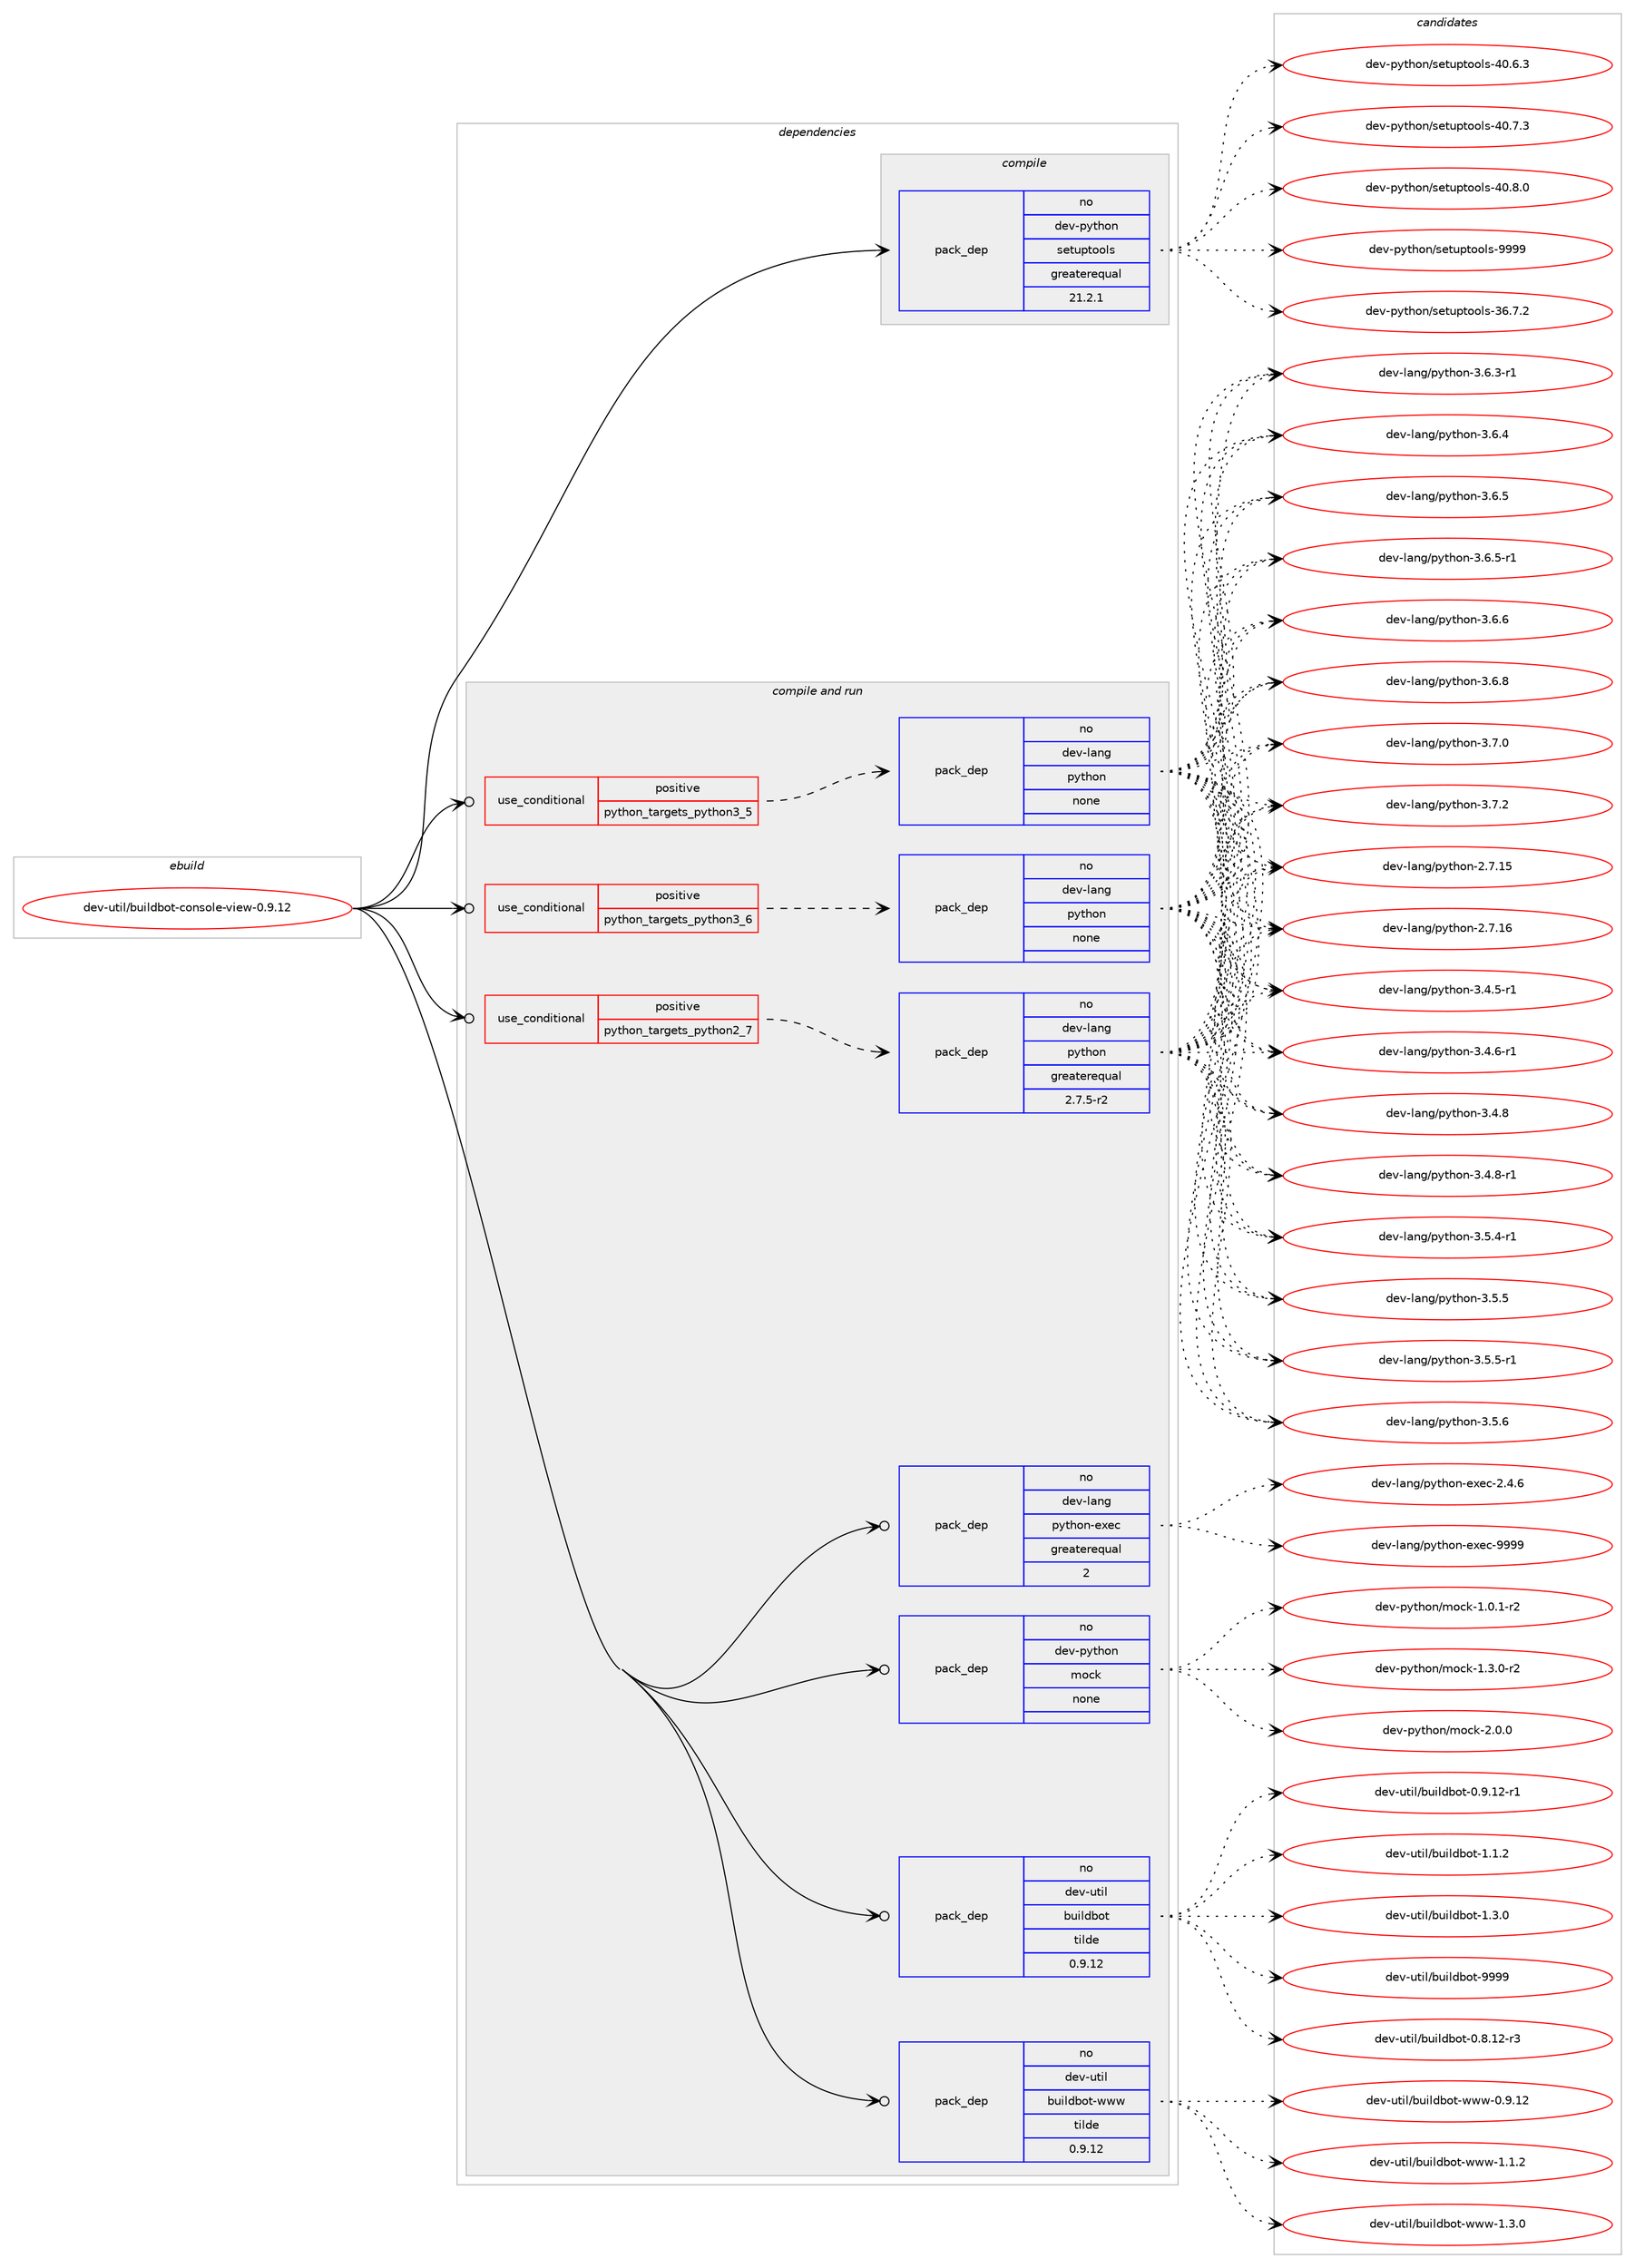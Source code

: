 digraph prolog {

# *************
# Graph options
# *************

newrank=true;
concentrate=true;
compound=true;
graph [rankdir=LR,fontname=Helvetica,fontsize=10,ranksep=1.5];#, ranksep=2.5, nodesep=0.2];
edge  [arrowhead=vee];
node  [fontname=Helvetica,fontsize=10];

# **********
# The ebuild
# **********

subgraph cluster_leftcol {
color=gray;
rank=same;
label=<<i>ebuild</i>>;
id [label="dev-util/buildbot-console-view-0.9.12", color=red, width=4, href="../dev-util/buildbot-console-view-0.9.12.svg"];
}

# ****************
# The dependencies
# ****************

subgraph cluster_midcol {
color=gray;
label=<<i>dependencies</i>>;
subgraph cluster_compile {
fillcolor="#eeeeee";
style=filled;
label=<<i>compile</i>>;
subgraph pack1094621 {
dependency1541481 [label=<<TABLE BORDER="0" CELLBORDER="1" CELLSPACING="0" CELLPADDING="4" WIDTH="220"><TR><TD ROWSPAN="6" CELLPADDING="30">pack_dep</TD></TR><TR><TD WIDTH="110">no</TD></TR><TR><TD>dev-python</TD></TR><TR><TD>setuptools</TD></TR><TR><TD>greaterequal</TD></TR><TR><TD>21.2.1</TD></TR></TABLE>>, shape=none, color=blue];
}
id:e -> dependency1541481:w [weight=20,style="solid",arrowhead="vee"];
}
subgraph cluster_compileandrun {
fillcolor="#eeeeee";
style=filled;
label=<<i>compile and run</i>>;
subgraph cond423261 {
dependency1541482 [label=<<TABLE BORDER="0" CELLBORDER="1" CELLSPACING="0" CELLPADDING="4"><TR><TD ROWSPAN="3" CELLPADDING="10">use_conditional</TD></TR><TR><TD>positive</TD></TR><TR><TD>python_targets_python2_7</TD></TR></TABLE>>, shape=none, color=red];
subgraph pack1094622 {
dependency1541483 [label=<<TABLE BORDER="0" CELLBORDER="1" CELLSPACING="0" CELLPADDING="4" WIDTH="220"><TR><TD ROWSPAN="6" CELLPADDING="30">pack_dep</TD></TR><TR><TD WIDTH="110">no</TD></TR><TR><TD>dev-lang</TD></TR><TR><TD>python</TD></TR><TR><TD>greaterequal</TD></TR><TR><TD>2.7.5-r2</TD></TR></TABLE>>, shape=none, color=blue];
}
dependency1541482:e -> dependency1541483:w [weight=20,style="dashed",arrowhead="vee"];
}
id:e -> dependency1541482:w [weight=20,style="solid",arrowhead="odotvee"];
subgraph cond423262 {
dependency1541484 [label=<<TABLE BORDER="0" CELLBORDER="1" CELLSPACING="0" CELLPADDING="4"><TR><TD ROWSPAN="3" CELLPADDING="10">use_conditional</TD></TR><TR><TD>positive</TD></TR><TR><TD>python_targets_python3_5</TD></TR></TABLE>>, shape=none, color=red];
subgraph pack1094623 {
dependency1541485 [label=<<TABLE BORDER="0" CELLBORDER="1" CELLSPACING="0" CELLPADDING="4" WIDTH="220"><TR><TD ROWSPAN="6" CELLPADDING="30">pack_dep</TD></TR><TR><TD WIDTH="110">no</TD></TR><TR><TD>dev-lang</TD></TR><TR><TD>python</TD></TR><TR><TD>none</TD></TR><TR><TD></TD></TR></TABLE>>, shape=none, color=blue];
}
dependency1541484:e -> dependency1541485:w [weight=20,style="dashed",arrowhead="vee"];
}
id:e -> dependency1541484:w [weight=20,style="solid",arrowhead="odotvee"];
subgraph cond423263 {
dependency1541486 [label=<<TABLE BORDER="0" CELLBORDER="1" CELLSPACING="0" CELLPADDING="4"><TR><TD ROWSPAN="3" CELLPADDING="10">use_conditional</TD></TR><TR><TD>positive</TD></TR><TR><TD>python_targets_python3_6</TD></TR></TABLE>>, shape=none, color=red];
subgraph pack1094624 {
dependency1541487 [label=<<TABLE BORDER="0" CELLBORDER="1" CELLSPACING="0" CELLPADDING="4" WIDTH="220"><TR><TD ROWSPAN="6" CELLPADDING="30">pack_dep</TD></TR><TR><TD WIDTH="110">no</TD></TR><TR><TD>dev-lang</TD></TR><TR><TD>python</TD></TR><TR><TD>none</TD></TR><TR><TD></TD></TR></TABLE>>, shape=none, color=blue];
}
dependency1541486:e -> dependency1541487:w [weight=20,style="dashed",arrowhead="vee"];
}
id:e -> dependency1541486:w [weight=20,style="solid",arrowhead="odotvee"];
subgraph pack1094625 {
dependency1541488 [label=<<TABLE BORDER="0" CELLBORDER="1" CELLSPACING="0" CELLPADDING="4" WIDTH="220"><TR><TD ROWSPAN="6" CELLPADDING="30">pack_dep</TD></TR><TR><TD WIDTH="110">no</TD></TR><TR><TD>dev-lang</TD></TR><TR><TD>python-exec</TD></TR><TR><TD>greaterequal</TD></TR><TR><TD>2</TD></TR></TABLE>>, shape=none, color=blue];
}
id:e -> dependency1541488:w [weight=20,style="solid",arrowhead="odotvee"];
subgraph pack1094626 {
dependency1541489 [label=<<TABLE BORDER="0" CELLBORDER="1" CELLSPACING="0" CELLPADDING="4" WIDTH="220"><TR><TD ROWSPAN="6" CELLPADDING="30">pack_dep</TD></TR><TR><TD WIDTH="110">no</TD></TR><TR><TD>dev-python</TD></TR><TR><TD>mock</TD></TR><TR><TD>none</TD></TR><TR><TD></TD></TR></TABLE>>, shape=none, color=blue];
}
id:e -> dependency1541489:w [weight=20,style="solid",arrowhead="odotvee"];
subgraph pack1094627 {
dependency1541490 [label=<<TABLE BORDER="0" CELLBORDER="1" CELLSPACING="0" CELLPADDING="4" WIDTH="220"><TR><TD ROWSPAN="6" CELLPADDING="30">pack_dep</TD></TR><TR><TD WIDTH="110">no</TD></TR><TR><TD>dev-util</TD></TR><TR><TD>buildbot</TD></TR><TR><TD>tilde</TD></TR><TR><TD>0.9.12</TD></TR></TABLE>>, shape=none, color=blue];
}
id:e -> dependency1541490:w [weight=20,style="solid",arrowhead="odotvee"];
subgraph pack1094628 {
dependency1541491 [label=<<TABLE BORDER="0" CELLBORDER="1" CELLSPACING="0" CELLPADDING="4" WIDTH="220"><TR><TD ROWSPAN="6" CELLPADDING="30">pack_dep</TD></TR><TR><TD WIDTH="110">no</TD></TR><TR><TD>dev-util</TD></TR><TR><TD>buildbot-www</TD></TR><TR><TD>tilde</TD></TR><TR><TD>0.9.12</TD></TR></TABLE>>, shape=none, color=blue];
}
id:e -> dependency1541491:w [weight=20,style="solid",arrowhead="odotvee"];
}
subgraph cluster_run {
fillcolor="#eeeeee";
style=filled;
label=<<i>run</i>>;
}
}

# **************
# The candidates
# **************

subgraph cluster_choices {
rank=same;
color=gray;
label=<<i>candidates</i>>;

subgraph choice1094621 {
color=black;
nodesep=1;
choice100101118451121211161041111104711510111611711211611111110811545515446554650 [label="dev-python/setuptools-36.7.2", color=red, width=4,href="../dev-python/setuptools-36.7.2.svg"];
choice100101118451121211161041111104711510111611711211611111110811545524846544651 [label="dev-python/setuptools-40.6.3", color=red, width=4,href="../dev-python/setuptools-40.6.3.svg"];
choice100101118451121211161041111104711510111611711211611111110811545524846554651 [label="dev-python/setuptools-40.7.3", color=red, width=4,href="../dev-python/setuptools-40.7.3.svg"];
choice100101118451121211161041111104711510111611711211611111110811545524846564648 [label="dev-python/setuptools-40.8.0", color=red, width=4,href="../dev-python/setuptools-40.8.0.svg"];
choice10010111845112121116104111110471151011161171121161111111081154557575757 [label="dev-python/setuptools-9999", color=red, width=4,href="../dev-python/setuptools-9999.svg"];
dependency1541481:e -> choice100101118451121211161041111104711510111611711211611111110811545515446554650:w [style=dotted,weight="100"];
dependency1541481:e -> choice100101118451121211161041111104711510111611711211611111110811545524846544651:w [style=dotted,weight="100"];
dependency1541481:e -> choice100101118451121211161041111104711510111611711211611111110811545524846554651:w [style=dotted,weight="100"];
dependency1541481:e -> choice100101118451121211161041111104711510111611711211611111110811545524846564648:w [style=dotted,weight="100"];
dependency1541481:e -> choice10010111845112121116104111110471151011161171121161111111081154557575757:w [style=dotted,weight="100"];
}
subgraph choice1094622 {
color=black;
nodesep=1;
choice10010111845108971101034711212111610411111045504655464953 [label="dev-lang/python-2.7.15", color=red, width=4,href="../dev-lang/python-2.7.15.svg"];
choice10010111845108971101034711212111610411111045504655464954 [label="dev-lang/python-2.7.16", color=red, width=4,href="../dev-lang/python-2.7.16.svg"];
choice1001011184510897110103471121211161041111104551465246534511449 [label="dev-lang/python-3.4.5-r1", color=red, width=4,href="../dev-lang/python-3.4.5-r1.svg"];
choice1001011184510897110103471121211161041111104551465246544511449 [label="dev-lang/python-3.4.6-r1", color=red, width=4,href="../dev-lang/python-3.4.6-r1.svg"];
choice100101118451089711010347112121116104111110455146524656 [label="dev-lang/python-3.4.8", color=red, width=4,href="../dev-lang/python-3.4.8.svg"];
choice1001011184510897110103471121211161041111104551465246564511449 [label="dev-lang/python-3.4.8-r1", color=red, width=4,href="../dev-lang/python-3.4.8-r1.svg"];
choice1001011184510897110103471121211161041111104551465346524511449 [label="dev-lang/python-3.5.4-r1", color=red, width=4,href="../dev-lang/python-3.5.4-r1.svg"];
choice100101118451089711010347112121116104111110455146534653 [label="dev-lang/python-3.5.5", color=red, width=4,href="../dev-lang/python-3.5.5.svg"];
choice1001011184510897110103471121211161041111104551465346534511449 [label="dev-lang/python-3.5.5-r1", color=red, width=4,href="../dev-lang/python-3.5.5-r1.svg"];
choice100101118451089711010347112121116104111110455146534654 [label="dev-lang/python-3.5.6", color=red, width=4,href="../dev-lang/python-3.5.6.svg"];
choice1001011184510897110103471121211161041111104551465446514511449 [label="dev-lang/python-3.6.3-r1", color=red, width=4,href="../dev-lang/python-3.6.3-r1.svg"];
choice100101118451089711010347112121116104111110455146544652 [label="dev-lang/python-3.6.4", color=red, width=4,href="../dev-lang/python-3.6.4.svg"];
choice100101118451089711010347112121116104111110455146544653 [label="dev-lang/python-3.6.5", color=red, width=4,href="../dev-lang/python-3.6.5.svg"];
choice1001011184510897110103471121211161041111104551465446534511449 [label="dev-lang/python-3.6.5-r1", color=red, width=4,href="../dev-lang/python-3.6.5-r1.svg"];
choice100101118451089711010347112121116104111110455146544654 [label="dev-lang/python-3.6.6", color=red, width=4,href="../dev-lang/python-3.6.6.svg"];
choice100101118451089711010347112121116104111110455146544656 [label="dev-lang/python-3.6.8", color=red, width=4,href="../dev-lang/python-3.6.8.svg"];
choice100101118451089711010347112121116104111110455146554648 [label="dev-lang/python-3.7.0", color=red, width=4,href="../dev-lang/python-3.7.0.svg"];
choice100101118451089711010347112121116104111110455146554650 [label="dev-lang/python-3.7.2", color=red, width=4,href="../dev-lang/python-3.7.2.svg"];
dependency1541483:e -> choice10010111845108971101034711212111610411111045504655464953:w [style=dotted,weight="100"];
dependency1541483:e -> choice10010111845108971101034711212111610411111045504655464954:w [style=dotted,weight="100"];
dependency1541483:e -> choice1001011184510897110103471121211161041111104551465246534511449:w [style=dotted,weight="100"];
dependency1541483:e -> choice1001011184510897110103471121211161041111104551465246544511449:w [style=dotted,weight="100"];
dependency1541483:e -> choice100101118451089711010347112121116104111110455146524656:w [style=dotted,weight="100"];
dependency1541483:e -> choice1001011184510897110103471121211161041111104551465246564511449:w [style=dotted,weight="100"];
dependency1541483:e -> choice1001011184510897110103471121211161041111104551465346524511449:w [style=dotted,weight="100"];
dependency1541483:e -> choice100101118451089711010347112121116104111110455146534653:w [style=dotted,weight="100"];
dependency1541483:e -> choice1001011184510897110103471121211161041111104551465346534511449:w [style=dotted,weight="100"];
dependency1541483:e -> choice100101118451089711010347112121116104111110455146534654:w [style=dotted,weight="100"];
dependency1541483:e -> choice1001011184510897110103471121211161041111104551465446514511449:w [style=dotted,weight="100"];
dependency1541483:e -> choice100101118451089711010347112121116104111110455146544652:w [style=dotted,weight="100"];
dependency1541483:e -> choice100101118451089711010347112121116104111110455146544653:w [style=dotted,weight="100"];
dependency1541483:e -> choice1001011184510897110103471121211161041111104551465446534511449:w [style=dotted,weight="100"];
dependency1541483:e -> choice100101118451089711010347112121116104111110455146544654:w [style=dotted,weight="100"];
dependency1541483:e -> choice100101118451089711010347112121116104111110455146544656:w [style=dotted,weight="100"];
dependency1541483:e -> choice100101118451089711010347112121116104111110455146554648:w [style=dotted,weight="100"];
dependency1541483:e -> choice100101118451089711010347112121116104111110455146554650:w [style=dotted,weight="100"];
}
subgraph choice1094623 {
color=black;
nodesep=1;
choice10010111845108971101034711212111610411111045504655464953 [label="dev-lang/python-2.7.15", color=red, width=4,href="../dev-lang/python-2.7.15.svg"];
choice10010111845108971101034711212111610411111045504655464954 [label="dev-lang/python-2.7.16", color=red, width=4,href="../dev-lang/python-2.7.16.svg"];
choice1001011184510897110103471121211161041111104551465246534511449 [label="dev-lang/python-3.4.5-r1", color=red, width=4,href="../dev-lang/python-3.4.5-r1.svg"];
choice1001011184510897110103471121211161041111104551465246544511449 [label="dev-lang/python-3.4.6-r1", color=red, width=4,href="../dev-lang/python-3.4.6-r1.svg"];
choice100101118451089711010347112121116104111110455146524656 [label="dev-lang/python-3.4.8", color=red, width=4,href="../dev-lang/python-3.4.8.svg"];
choice1001011184510897110103471121211161041111104551465246564511449 [label="dev-lang/python-3.4.8-r1", color=red, width=4,href="../dev-lang/python-3.4.8-r1.svg"];
choice1001011184510897110103471121211161041111104551465346524511449 [label="dev-lang/python-3.5.4-r1", color=red, width=4,href="../dev-lang/python-3.5.4-r1.svg"];
choice100101118451089711010347112121116104111110455146534653 [label="dev-lang/python-3.5.5", color=red, width=4,href="../dev-lang/python-3.5.5.svg"];
choice1001011184510897110103471121211161041111104551465346534511449 [label="dev-lang/python-3.5.5-r1", color=red, width=4,href="../dev-lang/python-3.5.5-r1.svg"];
choice100101118451089711010347112121116104111110455146534654 [label="dev-lang/python-3.5.6", color=red, width=4,href="../dev-lang/python-3.5.6.svg"];
choice1001011184510897110103471121211161041111104551465446514511449 [label="dev-lang/python-3.6.3-r1", color=red, width=4,href="../dev-lang/python-3.6.3-r1.svg"];
choice100101118451089711010347112121116104111110455146544652 [label="dev-lang/python-3.6.4", color=red, width=4,href="../dev-lang/python-3.6.4.svg"];
choice100101118451089711010347112121116104111110455146544653 [label="dev-lang/python-3.6.5", color=red, width=4,href="../dev-lang/python-3.6.5.svg"];
choice1001011184510897110103471121211161041111104551465446534511449 [label="dev-lang/python-3.6.5-r1", color=red, width=4,href="../dev-lang/python-3.6.5-r1.svg"];
choice100101118451089711010347112121116104111110455146544654 [label="dev-lang/python-3.6.6", color=red, width=4,href="../dev-lang/python-3.6.6.svg"];
choice100101118451089711010347112121116104111110455146544656 [label="dev-lang/python-3.6.8", color=red, width=4,href="../dev-lang/python-3.6.8.svg"];
choice100101118451089711010347112121116104111110455146554648 [label="dev-lang/python-3.7.0", color=red, width=4,href="../dev-lang/python-3.7.0.svg"];
choice100101118451089711010347112121116104111110455146554650 [label="dev-lang/python-3.7.2", color=red, width=4,href="../dev-lang/python-3.7.2.svg"];
dependency1541485:e -> choice10010111845108971101034711212111610411111045504655464953:w [style=dotted,weight="100"];
dependency1541485:e -> choice10010111845108971101034711212111610411111045504655464954:w [style=dotted,weight="100"];
dependency1541485:e -> choice1001011184510897110103471121211161041111104551465246534511449:w [style=dotted,weight="100"];
dependency1541485:e -> choice1001011184510897110103471121211161041111104551465246544511449:w [style=dotted,weight="100"];
dependency1541485:e -> choice100101118451089711010347112121116104111110455146524656:w [style=dotted,weight="100"];
dependency1541485:e -> choice1001011184510897110103471121211161041111104551465246564511449:w [style=dotted,weight="100"];
dependency1541485:e -> choice1001011184510897110103471121211161041111104551465346524511449:w [style=dotted,weight="100"];
dependency1541485:e -> choice100101118451089711010347112121116104111110455146534653:w [style=dotted,weight="100"];
dependency1541485:e -> choice1001011184510897110103471121211161041111104551465346534511449:w [style=dotted,weight="100"];
dependency1541485:e -> choice100101118451089711010347112121116104111110455146534654:w [style=dotted,weight="100"];
dependency1541485:e -> choice1001011184510897110103471121211161041111104551465446514511449:w [style=dotted,weight="100"];
dependency1541485:e -> choice100101118451089711010347112121116104111110455146544652:w [style=dotted,weight="100"];
dependency1541485:e -> choice100101118451089711010347112121116104111110455146544653:w [style=dotted,weight="100"];
dependency1541485:e -> choice1001011184510897110103471121211161041111104551465446534511449:w [style=dotted,weight="100"];
dependency1541485:e -> choice100101118451089711010347112121116104111110455146544654:w [style=dotted,weight="100"];
dependency1541485:e -> choice100101118451089711010347112121116104111110455146544656:w [style=dotted,weight="100"];
dependency1541485:e -> choice100101118451089711010347112121116104111110455146554648:w [style=dotted,weight="100"];
dependency1541485:e -> choice100101118451089711010347112121116104111110455146554650:w [style=dotted,weight="100"];
}
subgraph choice1094624 {
color=black;
nodesep=1;
choice10010111845108971101034711212111610411111045504655464953 [label="dev-lang/python-2.7.15", color=red, width=4,href="../dev-lang/python-2.7.15.svg"];
choice10010111845108971101034711212111610411111045504655464954 [label="dev-lang/python-2.7.16", color=red, width=4,href="../dev-lang/python-2.7.16.svg"];
choice1001011184510897110103471121211161041111104551465246534511449 [label="dev-lang/python-3.4.5-r1", color=red, width=4,href="../dev-lang/python-3.4.5-r1.svg"];
choice1001011184510897110103471121211161041111104551465246544511449 [label="dev-lang/python-3.4.6-r1", color=red, width=4,href="../dev-lang/python-3.4.6-r1.svg"];
choice100101118451089711010347112121116104111110455146524656 [label="dev-lang/python-3.4.8", color=red, width=4,href="../dev-lang/python-3.4.8.svg"];
choice1001011184510897110103471121211161041111104551465246564511449 [label="dev-lang/python-3.4.8-r1", color=red, width=4,href="../dev-lang/python-3.4.8-r1.svg"];
choice1001011184510897110103471121211161041111104551465346524511449 [label="dev-lang/python-3.5.4-r1", color=red, width=4,href="../dev-lang/python-3.5.4-r1.svg"];
choice100101118451089711010347112121116104111110455146534653 [label="dev-lang/python-3.5.5", color=red, width=4,href="../dev-lang/python-3.5.5.svg"];
choice1001011184510897110103471121211161041111104551465346534511449 [label="dev-lang/python-3.5.5-r1", color=red, width=4,href="../dev-lang/python-3.5.5-r1.svg"];
choice100101118451089711010347112121116104111110455146534654 [label="dev-lang/python-3.5.6", color=red, width=4,href="../dev-lang/python-3.5.6.svg"];
choice1001011184510897110103471121211161041111104551465446514511449 [label="dev-lang/python-3.6.3-r1", color=red, width=4,href="../dev-lang/python-3.6.3-r1.svg"];
choice100101118451089711010347112121116104111110455146544652 [label="dev-lang/python-3.6.4", color=red, width=4,href="../dev-lang/python-3.6.4.svg"];
choice100101118451089711010347112121116104111110455146544653 [label="dev-lang/python-3.6.5", color=red, width=4,href="../dev-lang/python-3.6.5.svg"];
choice1001011184510897110103471121211161041111104551465446534511449 [label="dev-lang/python-3.6.5-r1", color=red, width=4,href="../dev-lang/python-3.6.5-r1.svg"];
choice100101118451089711010347112121116104111110455146544654 [label="dev-lang/python-3.6.6", color=red, width=4,href="../dev-lang/python-3.6.6.svg"];
choice100101118451089711010347112121116104111110455146544656 [label="dev-lang/python-3.6.8", color=red, width=4,href="../dev-lang/python-3.6.8.svg"];
choice100101118451089711010347112121116104111110455146554648 [label="dev-lang/python-3.7.0", color=red, width=4,href="../dev-lang/python-3.7.0.svg"];
choice100101118451089711010347112121116104111110455146554650 [label="dev-lang/python-3.7.2", color=red, width=4,href="../dev-lang/python-3.7.2.svg"];
dependency1541487:e -> choice10010111845108971101034711212111610411111045504655464953:w [style=dotted,weight="100"];
dependency1541487:e -> choice10010111845108971101034711212111610411111045504655464954:w [style=dotted,weight="100"];
dependency1541487:e -> choice1001011184510897110103471121211161041111104551465246534511449:w [style=dotted,weight="100"];
dependency1541487:e -> choice1001011184510897110103471121211161041111104551465246544511449:w [style=dotted,weight="100"];
dependency1541487:e -> choice100101118451089711010347112121116104111110455146524656:w [style=dotted,weight="100"];
dependency1541487:e -> choice1001011184510897110103471121211161041111104551465246564511449:w [style=dotted,weight="100"];
dependency1541487:e -> choice1001011184510897110103471121211161041111104551465346524511449:w [style=dotted,weight="100"];
dependency1541487:e -> choice100101118451089711010347112121116104111110455146534653:w [style=dotted,weight="100"];
dependency1541487:e -> choice1001011184510897110103471121211161041111104551465346534511449:w [style=dotted,weight="100"];
dependency1541487:e -> choice100101118451089711010347112121116104111110455146534654:w [style=dotted,weight="100"];
dependency1541487:e -> choice1001011184510897110103471121211161041111104551465446514511449:w [style=dotted,weight="100"];
dependency1541487:e -> choice100101118451089711010347112121116104111110455146544652:w [style=dotted,weight="100"];
dependency1541487:e -> choice100101118451089711010347112121116104111110455146544653:w [style=dotted,weight="100"];
dependency1541487:e -> choice1001011184510897110103471121211161041111104551465446534511449:w [style=dotted,weight="100"];
dependency1541487:e -> choice100101118451089711010347112121116104111110455146544654:w [style=dotted,weight="100"];
dependency1541487:e -> choice100101118451089711010347112121116104111110455146544656:w [style=dotted,weight="100"];
dependency1541487:e -> choice100101118451089711010347112121116104111110455146554648:w [style=dotted,weight="100"];
dependency1541487:e -> choice100101118451089711010347112121116104111110455146554650:w [style=dotted,weight="100"];
}
subgraph choice1094625 {
color=black;
nodesep=1;
choice1001011184510897110103471121211161041111104510112010199455046524654 [label="dev-lang/python-exec-2.4.6", color=red, width=4,href="../dev-lang/python-exec-2.4.6.svg"];
choice10010111845108971101034711212111610411111045101120101994557575757 [label="dev-lang/python-exec-9999", color=red, width=4,href="../dev-lang/python-exec-9999.svg"];
dependency1541488:e -> choice1001011184510897110103471121211161041111104510112010199455046524654:w [style=dotted,weight="100"];
dependency1541488:e -> choice10010111845108971101034711212111610411111045101120101994557575757:w [style=dotted,weight="100"];
}
subgraph choice1094626 {
color=black;
nodesep=1;
choice1001011184511212111610411111047109111991074549464846494511450 [label="dev-python/mock-1.0.1-r2", color=red, width=4,href="../dev-python/mock-1.0.1-r2.svg"];
choice1001011184511212111610411111047109111991074549465146484511450 [label="dev-python/mock-1.3.0-r2", color=red, width=4,href="../dev-python/mock-1.3.0-r2.svg"];
choice100101118451121211161041111104710911199107455046484648 [label="dev-python/mock-2.0.0", color=red, width=4,href="../dev-python/mock-2.0.0.svg"];
dependency1541489:e -> choice1001011184511212111610411111047109111991074549464846494511450:w [style=dotted,weight="100"];
dependency1541489:e -> choice1001011184511212111610411111047109111991074549465146484511450:w [style=dotted,weight="100"];
dependency1541489:e -> choice100101118451121211161041111104710911199107455046484648:w [style=dotted,weight="100"];
}
subgraph choice1094627 {
color=black;
nodesep=1;
choice10010111845117116105108479811710510810098111116454846564649504511451 [label="dev-util/buildbot-0.8.12-r3", color=red, width=4,href="../dev-util/buildbot-0.8.12-r3.svg"];
choice10010111845117116105108479811710510810098111116454846574649504511449 [label="dev-util/buildbot-0.9.12-r1", color=red, width=4,href="../dev-util/buildbot-0.9.12-r1.svg"];
choice10010111845117116105108479811710510810098111116454946494650 [label="dev-util/buildbot-1.1.2", color=red, width=4,href="../dev-util/buildbot-1.1.2.svg"];
choice10010111845117116105108479811710510810098111116454946514648 [label="dev-util/buildbot-1.3.0", color=red, width=4,href="../dev-util/buildbot-1.3.0.svg"];
choice100101118451171161051084798117105108100981111164557575757 [label="dev-util/buildbot-9999", color=red, width=4,href="../dev-util/buildbot-9999.svg"];
dependency1541490:e -> choice10010111845117116105108479811710510810098111116454846564649504511451:w [style=dotted,weight="100"];
dependency1541490:e -> choice10010111845117116105108479811710510810098111116454846574649504511449:w [style=dotted,weight="100"];
dependency1541490:e -> choice10010111845117116105108479811710510810098111116454946494650:w [style=dotted,weight="100"];
dependency1541490:e -> choice10010111845117116105108479811710510810098111116454946514648:w [style=dotted,weight="100"];
dependency1541490:e -> choice100101118451171161051084798117105108100981111164557575757:w [style=dotted,weight="100"];
}
subgraph choice1094628 {
color=black;
nodesep=1;
choice100101118451171161051084798117105108100981111164511911911945484657464950 [label="dev-util/buildbot-www-0.9.12", color=red, width=4,href="../dev-util/buildbot-www-0.9.12.svg"];
choice1001011184511711610510847981171051081009811111645119119119454946494650 [label="dev-util/buildbot-www-1.1.2", color=red, width=4,href="../dev-util/buildbot-www-1.1.2.svg"];
choice1001011184511711610510847981171051081009811111645119119119454946514648 [label="dev-util/buildbot-www-1.3.0", color=red, width=4,href="../dev-util/buildbot-www-1.3.0.svg"];
dependency1541491:e -> choice100101118451171161051084798117105108100981111164511911911945484657464950:w [style=dotted,weight="100"];
dependency1541491:e -> choice1001011184511711610510847981171051081009811111645119119119454946494650:w [style=dotted,weight="100"];
dependency1541491:e -> choice1001011184511711610510847981171051081009811111645119119119454946514648:w [style=dotted,weight="100"];
}
}

}
